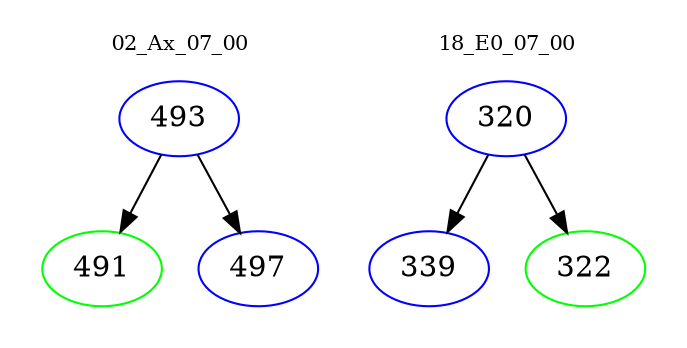 digraph{
subgraph cluster_0 {
color = white
label = "02_Ax_07_00";
fontsize=10;
T0_493 [label="493", color="blue"]
T0_493 -> T0_491 [color="black"]
T0_491 [label="491", color="green"]
T0_493 -> T0_497 [color="black"]
T0_497 [label="497", color="blue"]
}
subgraph cluster_1 {
color = white
label = "18_E0_07_00";
fontsize=10;
T1_320 [label="320", color="blue"]
T1_320 -> T1_339 [color="black"]
T1_339 [label="339", color="blue"]
T1_320 -> T1_322 [color="black"]
T1_322 [label="322", color="green"]
}
}
